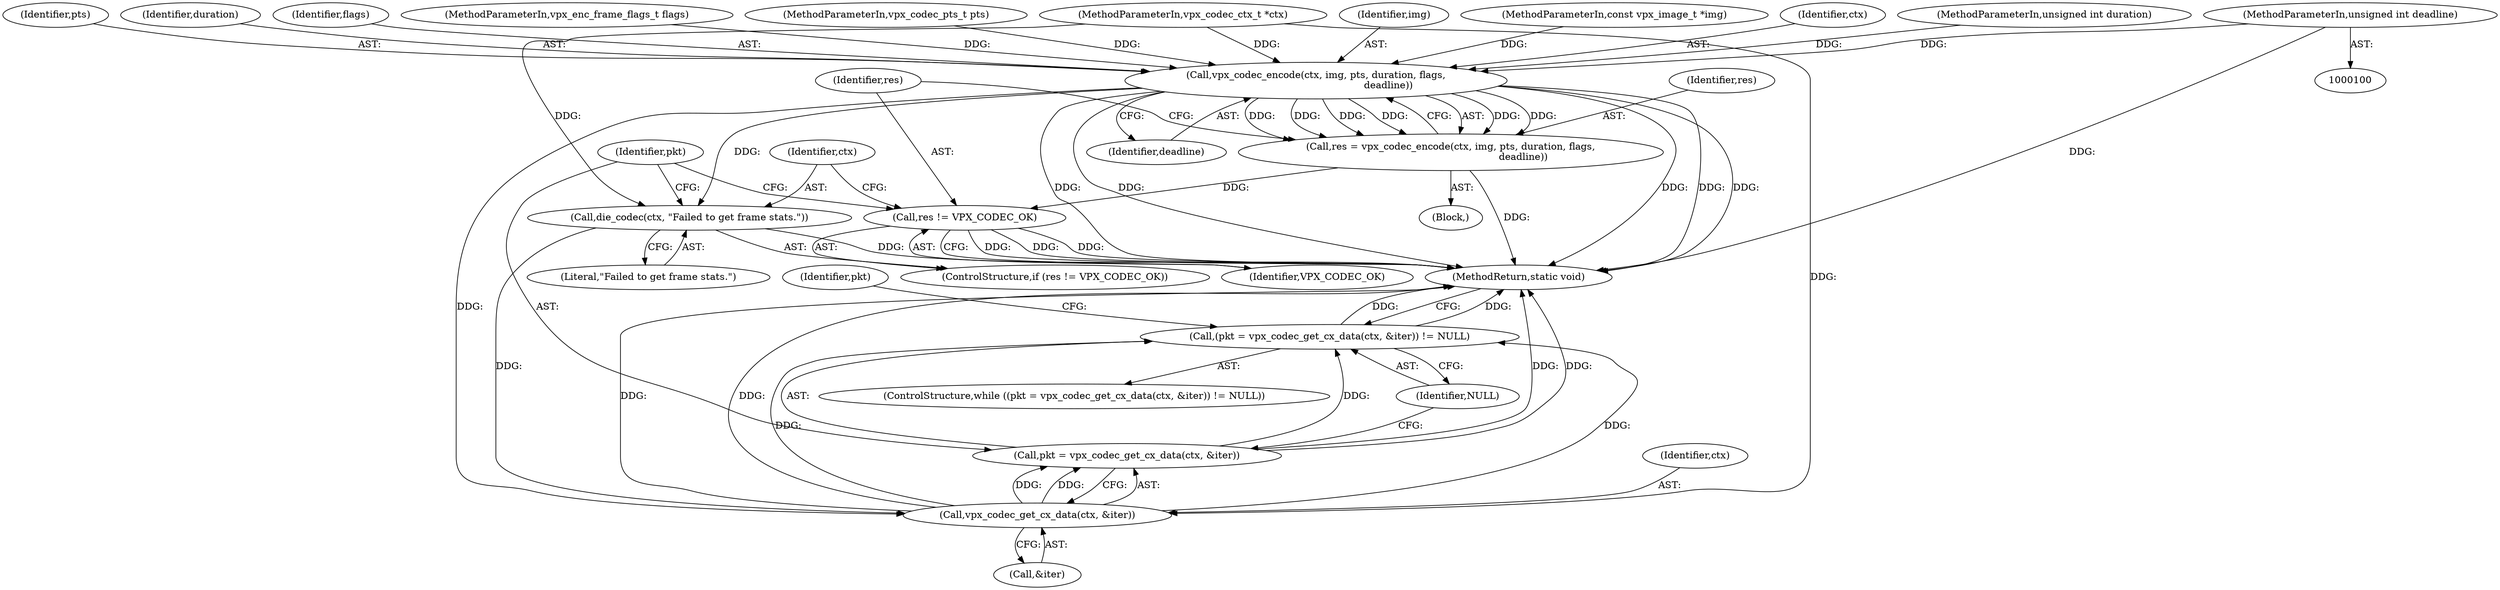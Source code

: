 digraph "1_Android_5a9753fca56f0eeb9f61e342b2fccffc364f9426_17@del" {
"1000106" [label="(MethodParameterIn,unsigned int deadline)"];
"1000120" [label="(Call,vpx_codec_encode(ctx, img, pts, duration, flags,\n                                               deadline))"];
"1000118" [label="(Call,res = vpx_codec_encode(ctx, img, pts, duration, flags,\n                                               deadline))"];
"1000128" [label="(Call,res != VPX_CODEC_OK)"];
"1000131" [label="(Call,die_codec(ctx, \"Failed to get frame stats.\"))"];
"1000138" [label="(Call,vpx_codec_get_cx_data(ctx, &iter))"];
"1000135" [label="(Call,(pkt = vpx_codec_get_cx_data(ctx, &iter)) != NULL)"];
"1000136" [label="(Call,pkt = vpx_codec_get_cx_data(ctx, &iter))"];
"1000122" [label="(Identifier,img)"];
"1000200" [label="(MethodReturn,static void)"];
"1000102" [label="(MethodParameterIn,const vpx_image_t *img)"];
"1000121" [label="(Identifier,ctx)"];
"1000136" [label="(Call,pkt = vpx_codec_get_cx_data(ctx, &iter))"];
"1000127" [label="(ControlStructure,if (res != VPX_CODEC_OK))"];
"1000147" [label="(Identifier,pkt)"];
"1000138" [label="(Call,vpx_codec_get_cx_data(ctx, &iter))"];
"1000135" [label="(Call,(pkt = vpx_codec_get_cx_data(ctx, &iter)) != NULL)"];
"1000104" [label="(MethodParameterIn,unsigned int duration)"];
"1000134" [label="(ControlStructure,while ((pkt = vpx_codec_get_cx_data(ctx, &iter)) != NULL))"];
"1000133" [label="(Literal,\"Failed to get frame stats.\")"];
"1000131" [label="(Call,die_codec(ctx, \"Failed to get frame stats.\"))"];
"1000119" [label="(Identifier,res)"];
"1000139" [label="(Identifier,ctx)"];
"1000129" [label="(Identifier,res)"];
"1000132" [label="(Identifier,ctx)"];
"1000120" [label="(Call,vpx_codec_encode(ctx, img, pts, duration, flags,\n                                               deadline))"];
"1000142" [label="(Identifier,NULL)"];
"1000123" [label="(Identifier,pts)"];
"1000101" [label="(MethodParameterIn,vpx_codec_ctx_t *ctx)"];
"1000118" [label="(Call,res = vpx_codec_encode(ctx, img, pts, duration, flags,\n                                               deadline))"];
"1000140" [label="(Call,&iter)"];
"1000126" [label="(Identifier,deadline)"];
"1000108" [label="(Block,)"];
"1000137" [label="(Identifier,pkt)"];
"1000130" [label="(Identifier,VPX_CODEC_OK)"];
"1000106" [label="(MethodParameterIn,unsigned int deadline)"];
"1000124" [label="(Identifier,duration)"];
"1000125" [label="(Identifier,flags)"];
"1000128" [label="(Call,res != VPX_CODEC_OK)"];
"1000105" [label="(MethodParameterIn,vpx_enc_frame_flags_t flags)"];
"1000103" [label="(MethodParameterIn,vpx_codec_pts_t pts)"];
"1000106" -> "1000100"  [label="AST: "];
"1000106" -> "1000200"  [label="DDG: "];
"1000106" -> "1000120"  [label="DDG: "];
"1000120" -> "1000118"  [label="AST: "];
"1000120" -> "1000126"  [label="CFG: "];
"1000121" -> "1000120"  [label="AST: "];
"1000122" -> "1000120"  [label="AST: "];
"1000123" -> "1000120"  [label="AST: "];
"1000124" -> "1000120"  [label="AST: "];
"1000125" -> "1000120"  [label="AST: "];
"1000126" -> "1000120"  [label="AST: "];
"1000118" -> "1000120"  [label="CFG: "];
"1000120" -> "1000200"  [label="DDG: "];
"1000120" -> "1000200"  [label="DDG: "];
"1000120" -> "1000200"  [label="DDG: "];
"1000120" -> "1000200"  [label="DDG: "];
"1000120" -> "1000200"  [label="DDG: "];
"1000120" -> "1000118"  [label="DDG: "];
"1000120" -> "1000118"  [label="DDG: "];
"1000120" -> "1000118"  [label="DDG: "];
"1000120" -> "1000118"  [label="DDG: "];
"1000120" -> "1000118"  [label="DDG: "];
"1000120" -> "1000118"  [label="DDG: "];
"1000101" -> "1000120"  [label="DDG: "];
"1000102" -> "1000120"  [label="DDG: "];
"1000103" -> "1000120"  [label="DDG: "];
"1000104" -> "1000120"  [label="DDG: "];
"1000105" -> "1000120"  [label="DDG: "];
"1000120" -> "1000131"  [label="DDG: "];
"1000120" -> "1000138"  [label="DDG: "];
"1000118" -> "1000108"  [label="AST: "];
"1000119" -> "1000118"  [label="AST: "];
"1000129" -> "1000118"  [label="CFG: "];
"1000118" -> "1000200"  [label="DDG: "];
"1000118" -> "1000128"  [label="DDG: "];
"1000128" -> "1000127"  [label="AST: "];
"1000128" -> "1000130"  [label="CFG: "];
"1000129" -> "1000128"  [label="AST: "];
"1000130" -> "1000128"  [label="AST: "];
"1000132" -> "1000128"  [label="CFG: "];
"1000137" -> "1000128"  [label="CFG: "];
"1000128" -> "1000200"  [label="DDG: "];
"1000128" -> "1000200"  [label="DDG: "];
"1000128" -> "1000200"  [label="DDG: "];
"1000131" -> "1000127"  [label="AST: "];
"1000131" -> "1000133"  [label="CFG: "];
"1000132" -> "1000131"  [label="AST: "];
"1000133" -> "1000131"  [label="AST: "];
"1000137" -> "1000131"  [label="CFG: "];
"1000131" -> "1000200"  [label="DDG: "];
"1000101" -> "1000131"  [label="DDG: "];
"1000131" -> "1000138"  [label="DDG: "];
"1000138" -> "1000136"  [label="AST: "];
"1000138" -> "1000140"  [label="CFG: "];
"1000139" -> "1000138"  [label="AST: "];
"1000140" -> "1000138"  [label="AST: "];
"1000136" -> "1000138"  [label="CFG: "];
"1000138" -> "1000200"  [label="DDG: "];
"1000138" -> "1000200"  [label="DDG: "];
"1000138" -> "1000135"  [label="DDG: "];
"1000138" -> "1000135"  [label="DDG: "];
"1000138" -> "1000136"  [label="DDG: "];
"1000138" -> "1000136"  [label="DDG: "];
"1000101" -> "1000138"  [label="DDG: "];
"1000135" -> "1000134"  [label="AST: "];
"1000135" -> "1000142"  [label="CFG: "];
"1000136" -> "1000135"  [label="AST: "];
"1000142" -> "1000135"  [label="AST: "];
"1000147" -> "1000135"  [label="CFG: "];
"1000200" -> "1000135"  [label="CFG: "];
"1000135" -> "1000200"  [label="DDG: "];
"1000135" -> "1000200"  [label="DDG: "];
"1000136" -> "1000135"  [label="DDG: "];
"1000137" -> "1000136"  [label="AST: "];
"1000142" -> "1000136"  [label="CFG: "];
"1000136" -> "1000200"  [label="DDG: "];
"1000136" -> "1000200"  [label="DDG: "];
}
